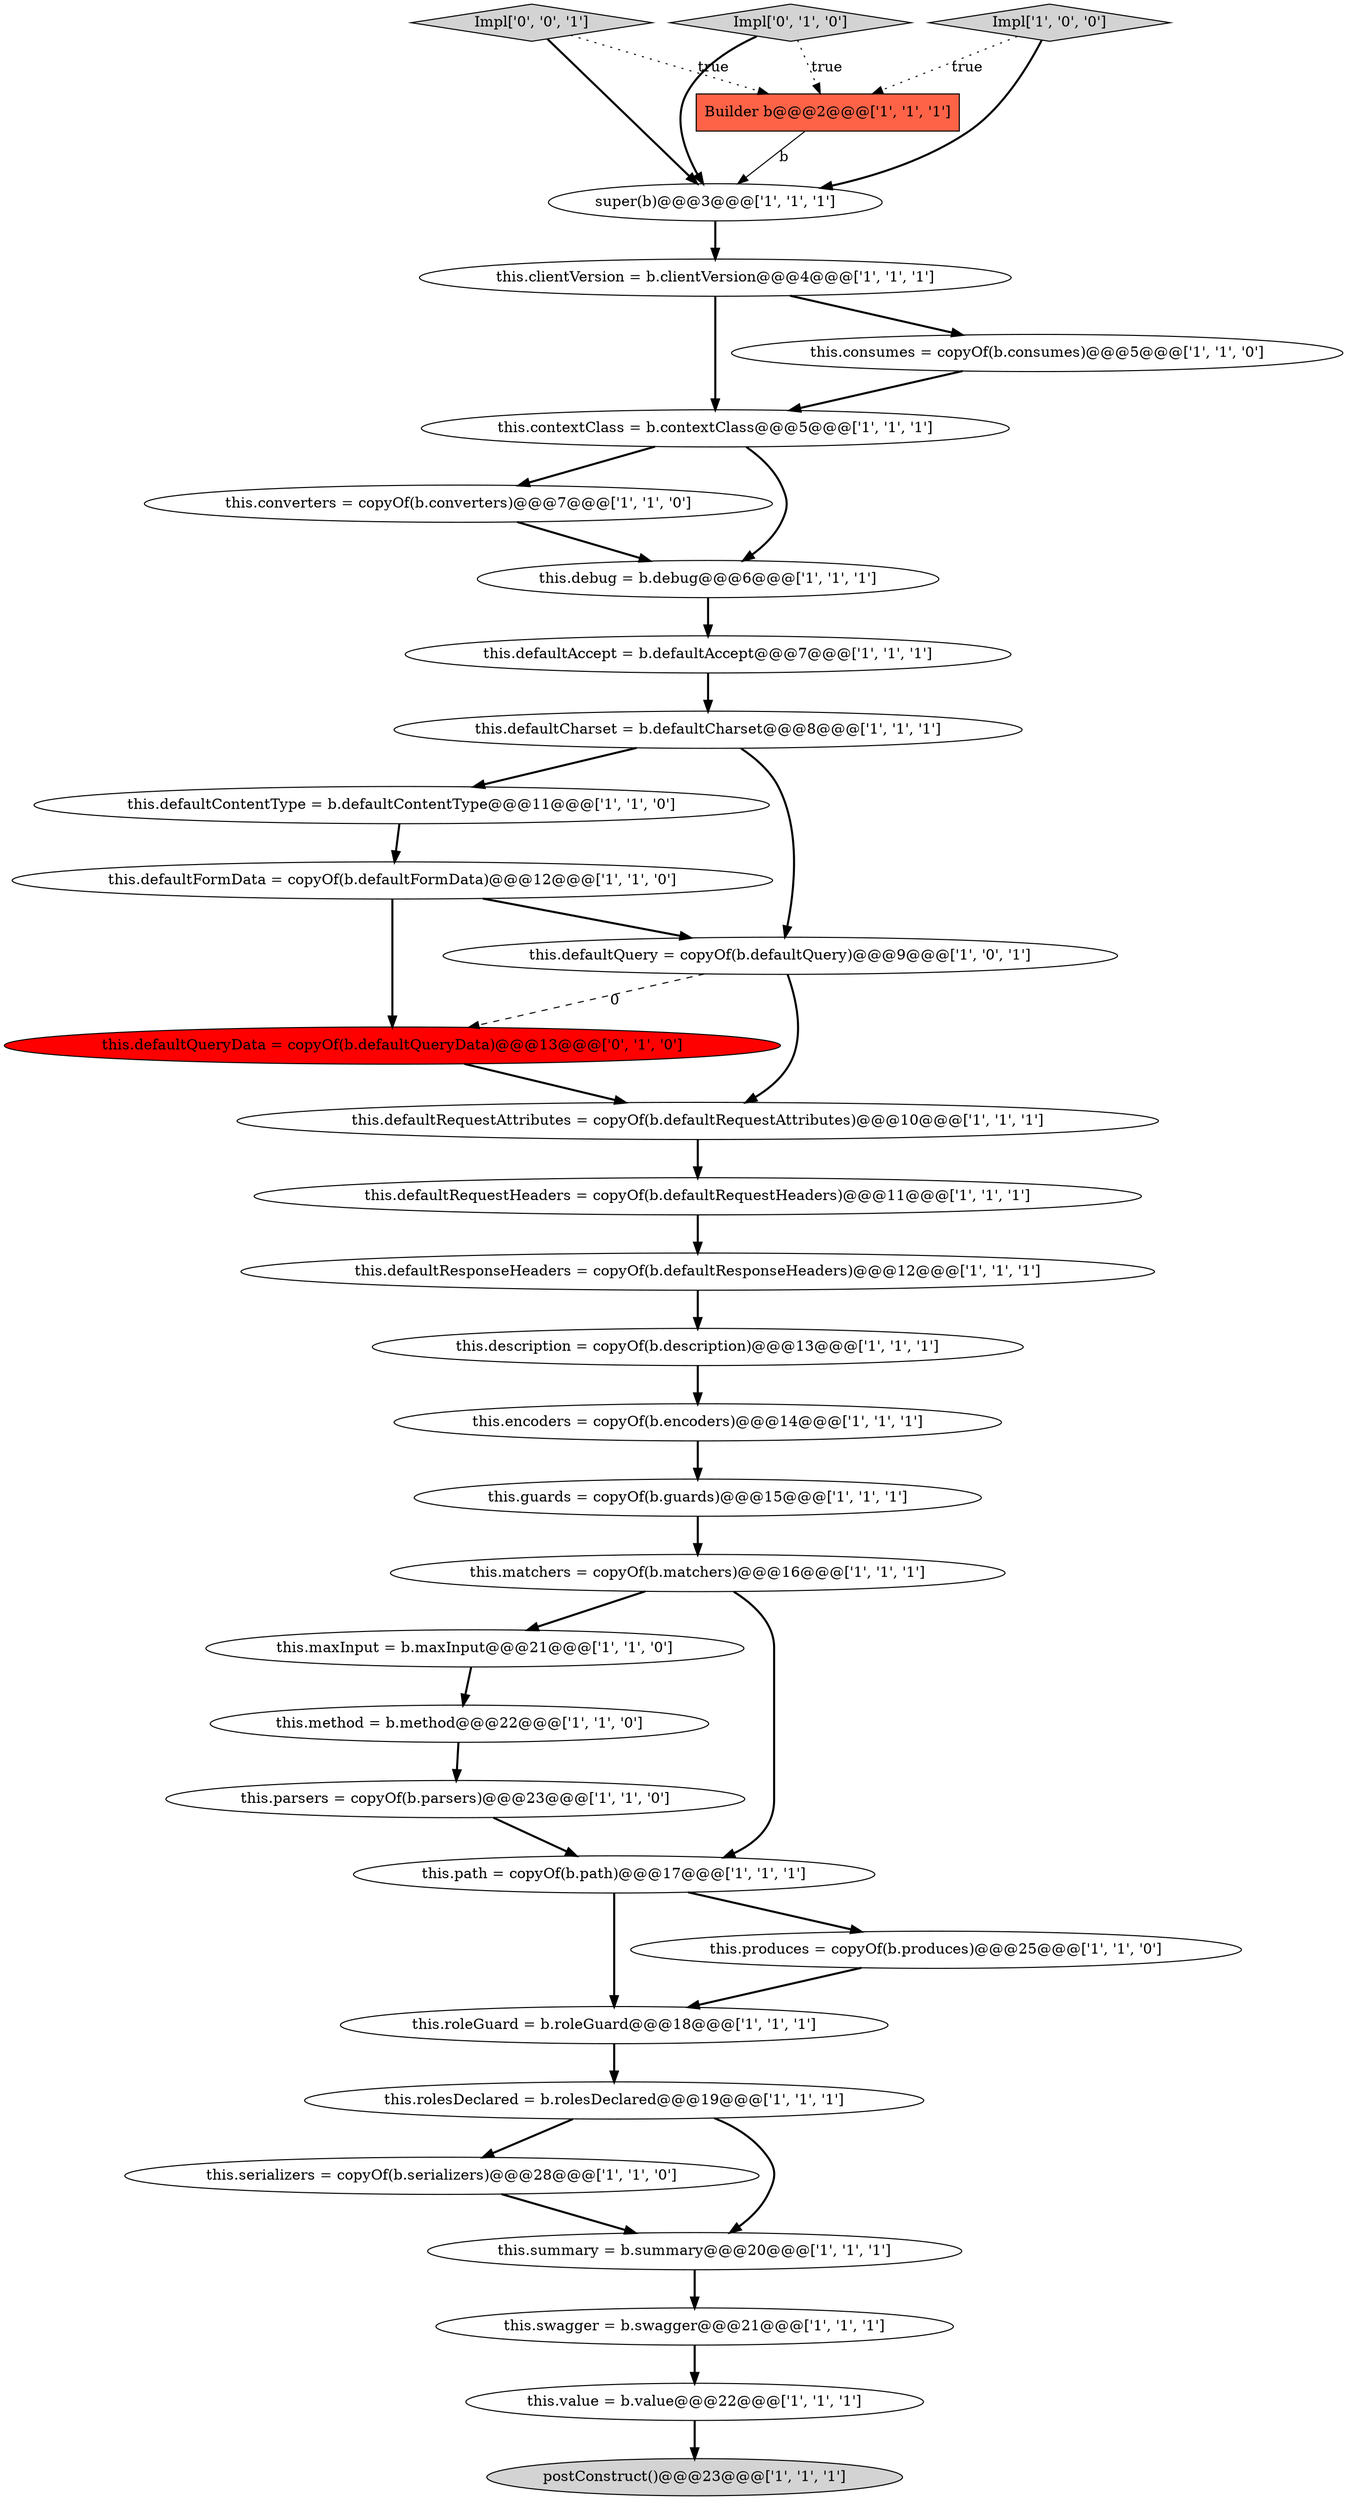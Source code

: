 digraph {
5 [style = filled, label = "this.maxInput = b.maxInput@@@21@@@['1', '1', '0']", fillcolor = white, shape = ellipse image = "AAA0AAABBB1BBB"];
22 [style = filled, label = "this.path = copyOf(b.path)@@@17@@@['1', '1', '1']", fillcolor = white, shape = ellipse image = "AAA0AAABBB1BBB"];
13 [style = filled, label = "this.defaultAccept = b.defaultAccept@@@7@@@['1', '1', '1']", fillcolor = white, shape = ellipse image = "AAA0AAABBB1BBB"];
3 [style = filled, label = "this.roleGuard = b.roleGuard@@@18@@@['1', '1', '1']", fillcolor = white, shape = ellipse image = "AAA0AAABBB1BBB"];
26 [style = filled, label = "Builder b@@@2@@@['1', '1', '1']", fillcolor = tomato, shape = box image = "AAA0AAABBB1BBB"];
4 [style = filled, label = "this.debug = b.debug@@@6@@@['1', '1', '1']", fillcolor = white, shape = ellipse image = "AAA0AAABBB1BBB"];
28 [style = filled, label = "this.serializers = copyOf(b.serializers)@@@28@@@['1', '1', '0']", fillcolor = white, shape = ellipse image = "AAA0AAABBB1BBB"];
30 [style = filled, label = "this.clientVersion = b.clientVersion@@@4@@@['1', '1', '1']", fillcolor = white, shape = ellipse image = "AAA0AAABBB1BBB"];
24 [style = filled, label = "this.parsers = copyOf(b.parsers)@@@23@@@['1', '1', '0']", fillcolor = white, shape = ellipse image = "AAA0AAABBB1BBB"];
1 [style = filled, label = "this.encoders = copyOf(b.encoders)@@@14@@@['1', '1', '1']", fillcolor = white, shape = ellipse image = "AAA0AAABBB1BBB"];
10 [style = filled, label = "this.defaultResponseHeaders = copyOf(b.defaultResponseHeaders)@@@12@@@['1', '1', '1']", fillcolor = white, shape = ellipse image = "AAA0AAABBB1BBB"];
17 [style = filled, label = "this.defaultCharset = b.defaultCharset@@@8@@@['1', '1', '1']", fillcolor = white, shape = ellipse image = "AAA0AAABBB1BBB"];
7 [style = filled, label = "this.defaultRequestHeaders = copyOf(b.defaultRequestHeaders)@@@11@@@['1', '1', '1']", fillcolor = white, shape = ellipse image = "AAA0AAABBB1BBB"];
16 [style = filled, label = "this.value = b.value@@@22@@@['1', '1', '1']", fillcolor = white, shape = ellipse image = "AAA0AAABBB1BBB"];
33 [style = filled, label = "this.defaultQueryData = copyOf(b.defaultQueryData)@@@13@@@['0', '1', '0']", fillcolor = red, shape = ellipse image = "AAA1AAABBB2BBB"];
6 [style = filled, label = "this.matchers = copyOf(b.matchers)@@@16@@@['1', '1', '1']", fillcolor = white, shape = ellipse image = "AAA0AAABBB1BBB"];
27 [style = filled, label = "this.converters = copyOf(b.converters)@@@7@@@['1', '1', '0']", fillcolor = white, shape = ellipse image = "AAA0AAABBB1BBB"];
25 [style = filled, label = "this.guards = copyOf(b.guards)@@@15@@@['1', '1', '1']", fillcolor = white, shape = ellipse image = "AAA0AAABBB1BBB"];
11 [style = filled, label = "this.defaultRequestAttributes = copyOf(b.defaultRequestAttributes)@@@10@@@['1', '1', '1']", fillcolor = white, shape = ellipse image = "AAA0AAABBB1BBB"];
14 [style = filled, label = "this.produces = copyOf(b.produces)@@@25@@@['1', '1', '0']", fillcolor = white, shape = ellipse image = "AAA0AAABBB1BBB"];
12 [style = filled, label = "this.rolesDeclared = b.rolesDeclared@@@19@@@['1', '1', '1']", fillcolor = white, shape = ellipse image = "AAA0AAABBB1BBB"];
34 [style = filled, label = "Impl['0', '0', '1']", fillcolor = lightgray, shape = diamond image = "AAA0AAABBB3BBB"];
31 [style = filled, label = "this.method = b.method@@@22@@@['1', '1', '0']", fillcolor = white, shape = ellipse image = "AAA0AAABBB1BBB"];
9 [style = filled, label = "this.defaultFormData = copyOf(b.defaultFormData)@@@12@@@['1', '1', '0']", fillcolor = white, shape = ellipse image = "AAA0AAABBB1BBB"];
20 [style = filled, label = "postConstruct()@@@23@@@['1', '1', '1']", fillcolor = lightgray, shape = ellipse image = "AAA0AAABBB1BBB"];
18 [style = filled, label = "this.description = copyOf(b.description)@@@13@@@['1', '1', '1']", fillcolor = white, shape = ellipse image = "AAA0AAABBB1BBB"];
2 [style = filled, label = "this.summary = b.summary@@@20@@@['1', '1', '1']", fillcolor = white, shape = ellipse image = "AAA0AAABBB1BBB"];
15 [style = filled, label = "this.consumes = copyOf(b.consumes)@@@5@@@['1', '1', '0']", fillcolor = white, shape = ellipse image = "AAA0AAABBB1BBB"];
32 [style = filled, label = "Impl['0', '1', '0']", fillcolor = lightgray, shape = diamond image = "AAA0AAABBB2BBB"];
0 [style = filled, label = "Impl['1', '0', '0']", fillcolor = lightgray, shape = diamond image = "AAA0AAABBB1BBB"];
21 [style = filled, label = "this.defaultQuery = copyOf(b.defaultQuery)@@@9@@@['1', '0', '1']", fillcolor = white, shape = ellipse image = "AAA0AAABBB1BBB"];
23 [style = filled, label = "this.contextClass = b.contextClass@@@5@@@['1', '1', '1']", fillcolor = white, shape = ellipse image = "AAA0AAABBB1BBB"];
29 [style = filled, label = "this.swagger = b.swagger@@@21@@@['1', '1', '1']", fillcolor = white, shape = ellipse image = "AAA0AAABBB1BBB"];
19 [style = filled, label = "super(b)@@@3@@@['1', '1', '1']", fillcolor = white, shape = ellipse image = "AAA0AAABBB1BBB"];
8 [style = filled, label = "this.defaultContentType = b.defaultContentType@@@11@@@['1', '1', '0']", fillcolor = white, shape = ellipse image = "AAA0AAABBB1BBB"];
17->8 [style = bold, label=""];
10->18 [style = bold, label=""];
15->23 [style = bold, label=""];
14->3 [style = bold, label=""];
12->28 [style = bold, label=""];
23->27 [style = bold, label=""];
34->19 [style = bold, label=""];
7->10 [style = bold, label=""];
0->19 [style = bold, label=""];
9->33 [style = bold, label=""];
6->22 [style = bold, label=""];
31->24 [style = bold, label=""];
4->13 [style = bold, label=""];
30->23 [style = bold, label=""];
23->4 [style = bold, label=""];
3->12 [style = bold, label=""];
32->19 [style = bold, label=""];
25->6 [style = bold, label=""];
24->22 [style = bold, label=""];
34->26 [style = dotted, label="true"];
22->3 [style = bold, label=""];
28->2 [style = bold, label=""];
27->4 [style = bold, label=""];
13->17 [style = bold, label=""];
6->5 [style = bold, label=""];
33->11 [style = bold, label=""];
12->2 [style = bold, label=""];
5->31 [style = bold, label=""];
18->1 [style = bold, label=""];
21->11 [style = bold, label=""];
21->33 [style = dashed, label="0"];
9->21 [style = bold, label=""];
8->9 [style = bold, label=""];
26->19 [style = solid, label="b"];
32->26 [style = dotted, label="true"];
22->14 [style = bold, label=""];
0->26 [style = dotted, label="true"];
2->29 [style = bold, label=""];
16->20 [style = bold, label=""];
1->25 [style = bold, label=""];
29->16 [style = bold, label=""];
17->21 [style = bold, label=""];
11->7 [style = bold, label=""];
30->15 [style = bold, label=""];
19->30 [style = bold, label=""];
}

